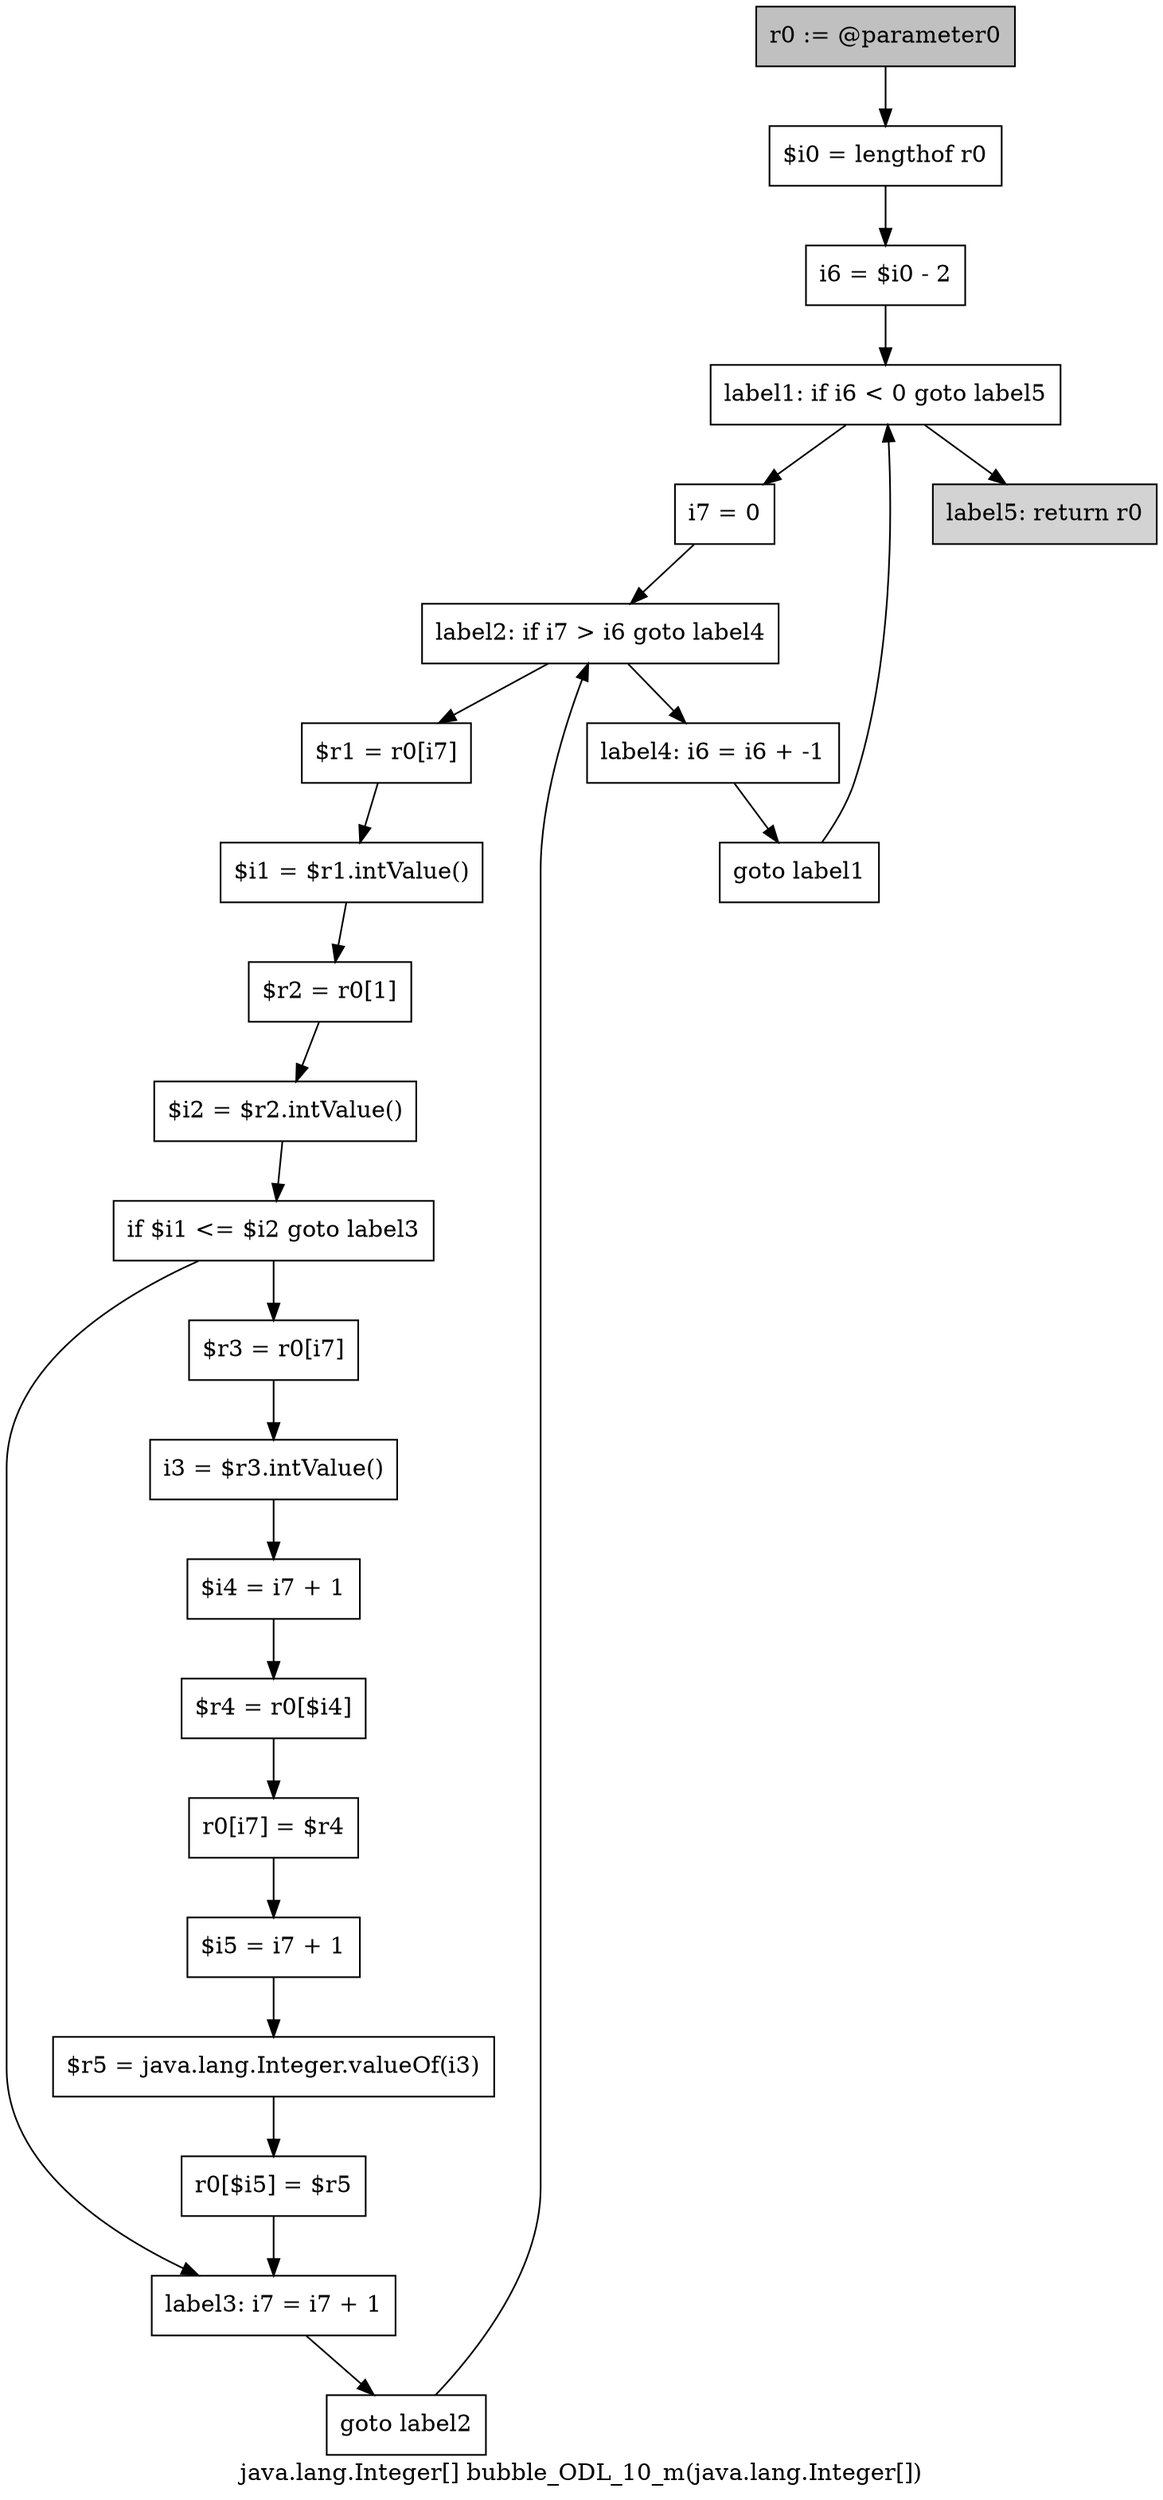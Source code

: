 digraph "java.lang.Integer[] bubble_ODL_10_m(java.lang.Integer[])" {
    label="java.lang.Integer[] bubble_ODL_10_m(java.lang.Integer[])";
    node [shape=box];
    "0" [style=filled,fillcolor=gray,label="r0 := @parameter0",];
    "1" [label="$i0 = lengthof r0",];
    "0"->"1";
    "2" [label="i6 = $i0 - 2",];
    "1"->"2";
    "3" [label="label1: if i6 < 0 goto label5",];
    "2"->"3";
    "4" [label="i7 = 0",];
    "3"->"4";
    "23" [style=filled,fillcolor=lightgray,label="label5: return r0",];
    "3"->"23";
    "5" [label="label2: if i7 > i6 goto label4",];
    "4"->"5";
    "6" [label="$r1 = r0[i7]",];
    "5"->"6";
    "21" [label="label4: i6 = i6 + -1",];
    "5"->"21";
    "7" [label="$i1 = $r1.intValue()",];
    "6"->"7";
    "8" [label="$r2 = r0[1]",];
    "7"->"8";
    "9" [label="$i2 = $r2.intValue()",];
    "8"->"9";
    "10" [label="if $i1 <= $i2 goto label3",];
    "9"->"10";
    "11" [label="$r3 = r0[i7]",];
    "10"->"11";
    "19" [label="label3: i7 = i7 + 1",];
    "10"->"19";
    "12" [label="i3 = $r3.intValue()",];
    "11"->"12";
    "13" [label="$i4 = i7 + 1",];
    "12"->"13";
    "14" [label="$r4 = r0[$i4]",];
    "13"->"14";
    "15" [label="r0[i7] = $r4",];
    "14"->"15";
    "16" [label="$i5 = i7 + 1",];
    "15"->"16";
    "17" [label="$r5 = java.lang.Integer.valueOf(i3)",];
    "16"->"17";
    "18" [label="r0[$i5] = $r5",];
    "17"->"18";
    "18"->"19";
    "20" [label="goto label2",];
    "19"->"20";
    "20"->"5";
    "22" [label="goto label1",];
    "21"->"22";
    "22"->"3";
}

